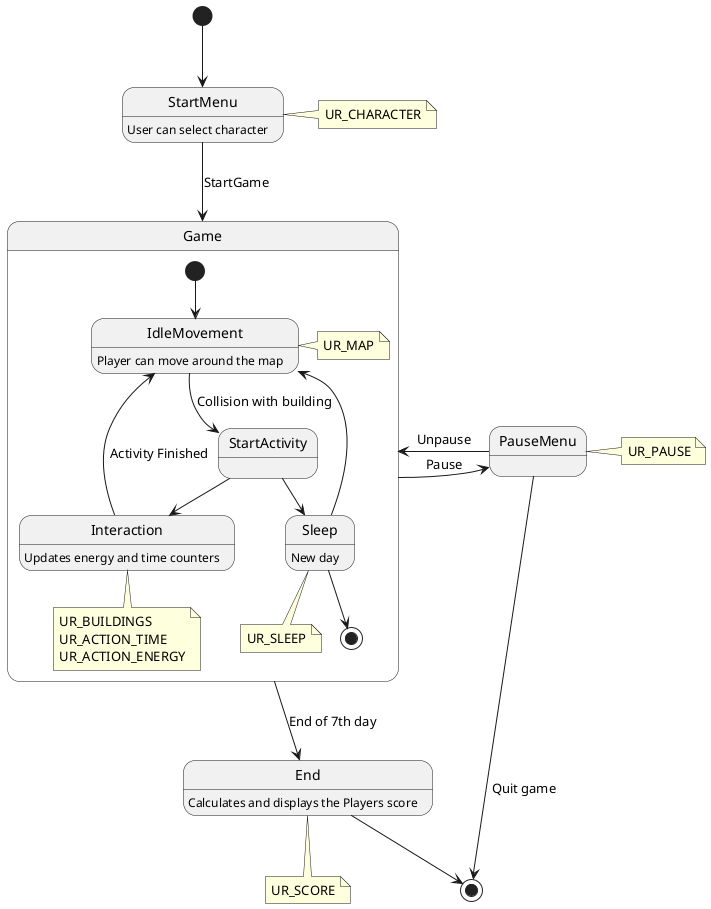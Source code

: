 @startuml
'https://plantuml.com/state-diagram

[*] --> StartMenu

state StartMenu {
    StartMenu: User can select character
}

state Game{
    [*] --> IdleMovement

    IdleMovement: Player can move around the map

    IdleMovement --> StartActivity :Collision with building
    StartActivity -down-> Interaction
    StartActivity  --> Sleep
    Interaction -up-> IdleMovement:Activity Finished
    Interaction: Updates energy and time counters
    Sleep:New day
    Sleep --> IdleMovement
    Sleep --> [*]

    note bottom of Sleep
    UR_SLEEP
    end note

    note bottom of Interaction
    UR_BUILDINGS
    UR_ACTION_TIME
    UR_ACTION_ENERGY
    end note

    note right of IdleMovement
    UR_MAP
    end note
}

state End{
    End:Calculates and displays the Players score
}

state PauseMenu{

}

StartMenu -down-> Game: StartGame
Game -> PauseMenu: Pause
Game <- PauseMenu: Unpause
Game -down-> End: End of 7th day
End -down-> [*]
PauseMenu -down-> [*] : Quit game

note right of StartMenu
UR_CHARACTER
end note

note right of PauseMenu
UR_PAUSE
end note

note bottom of End
UR_SCORE
end note


@enduml